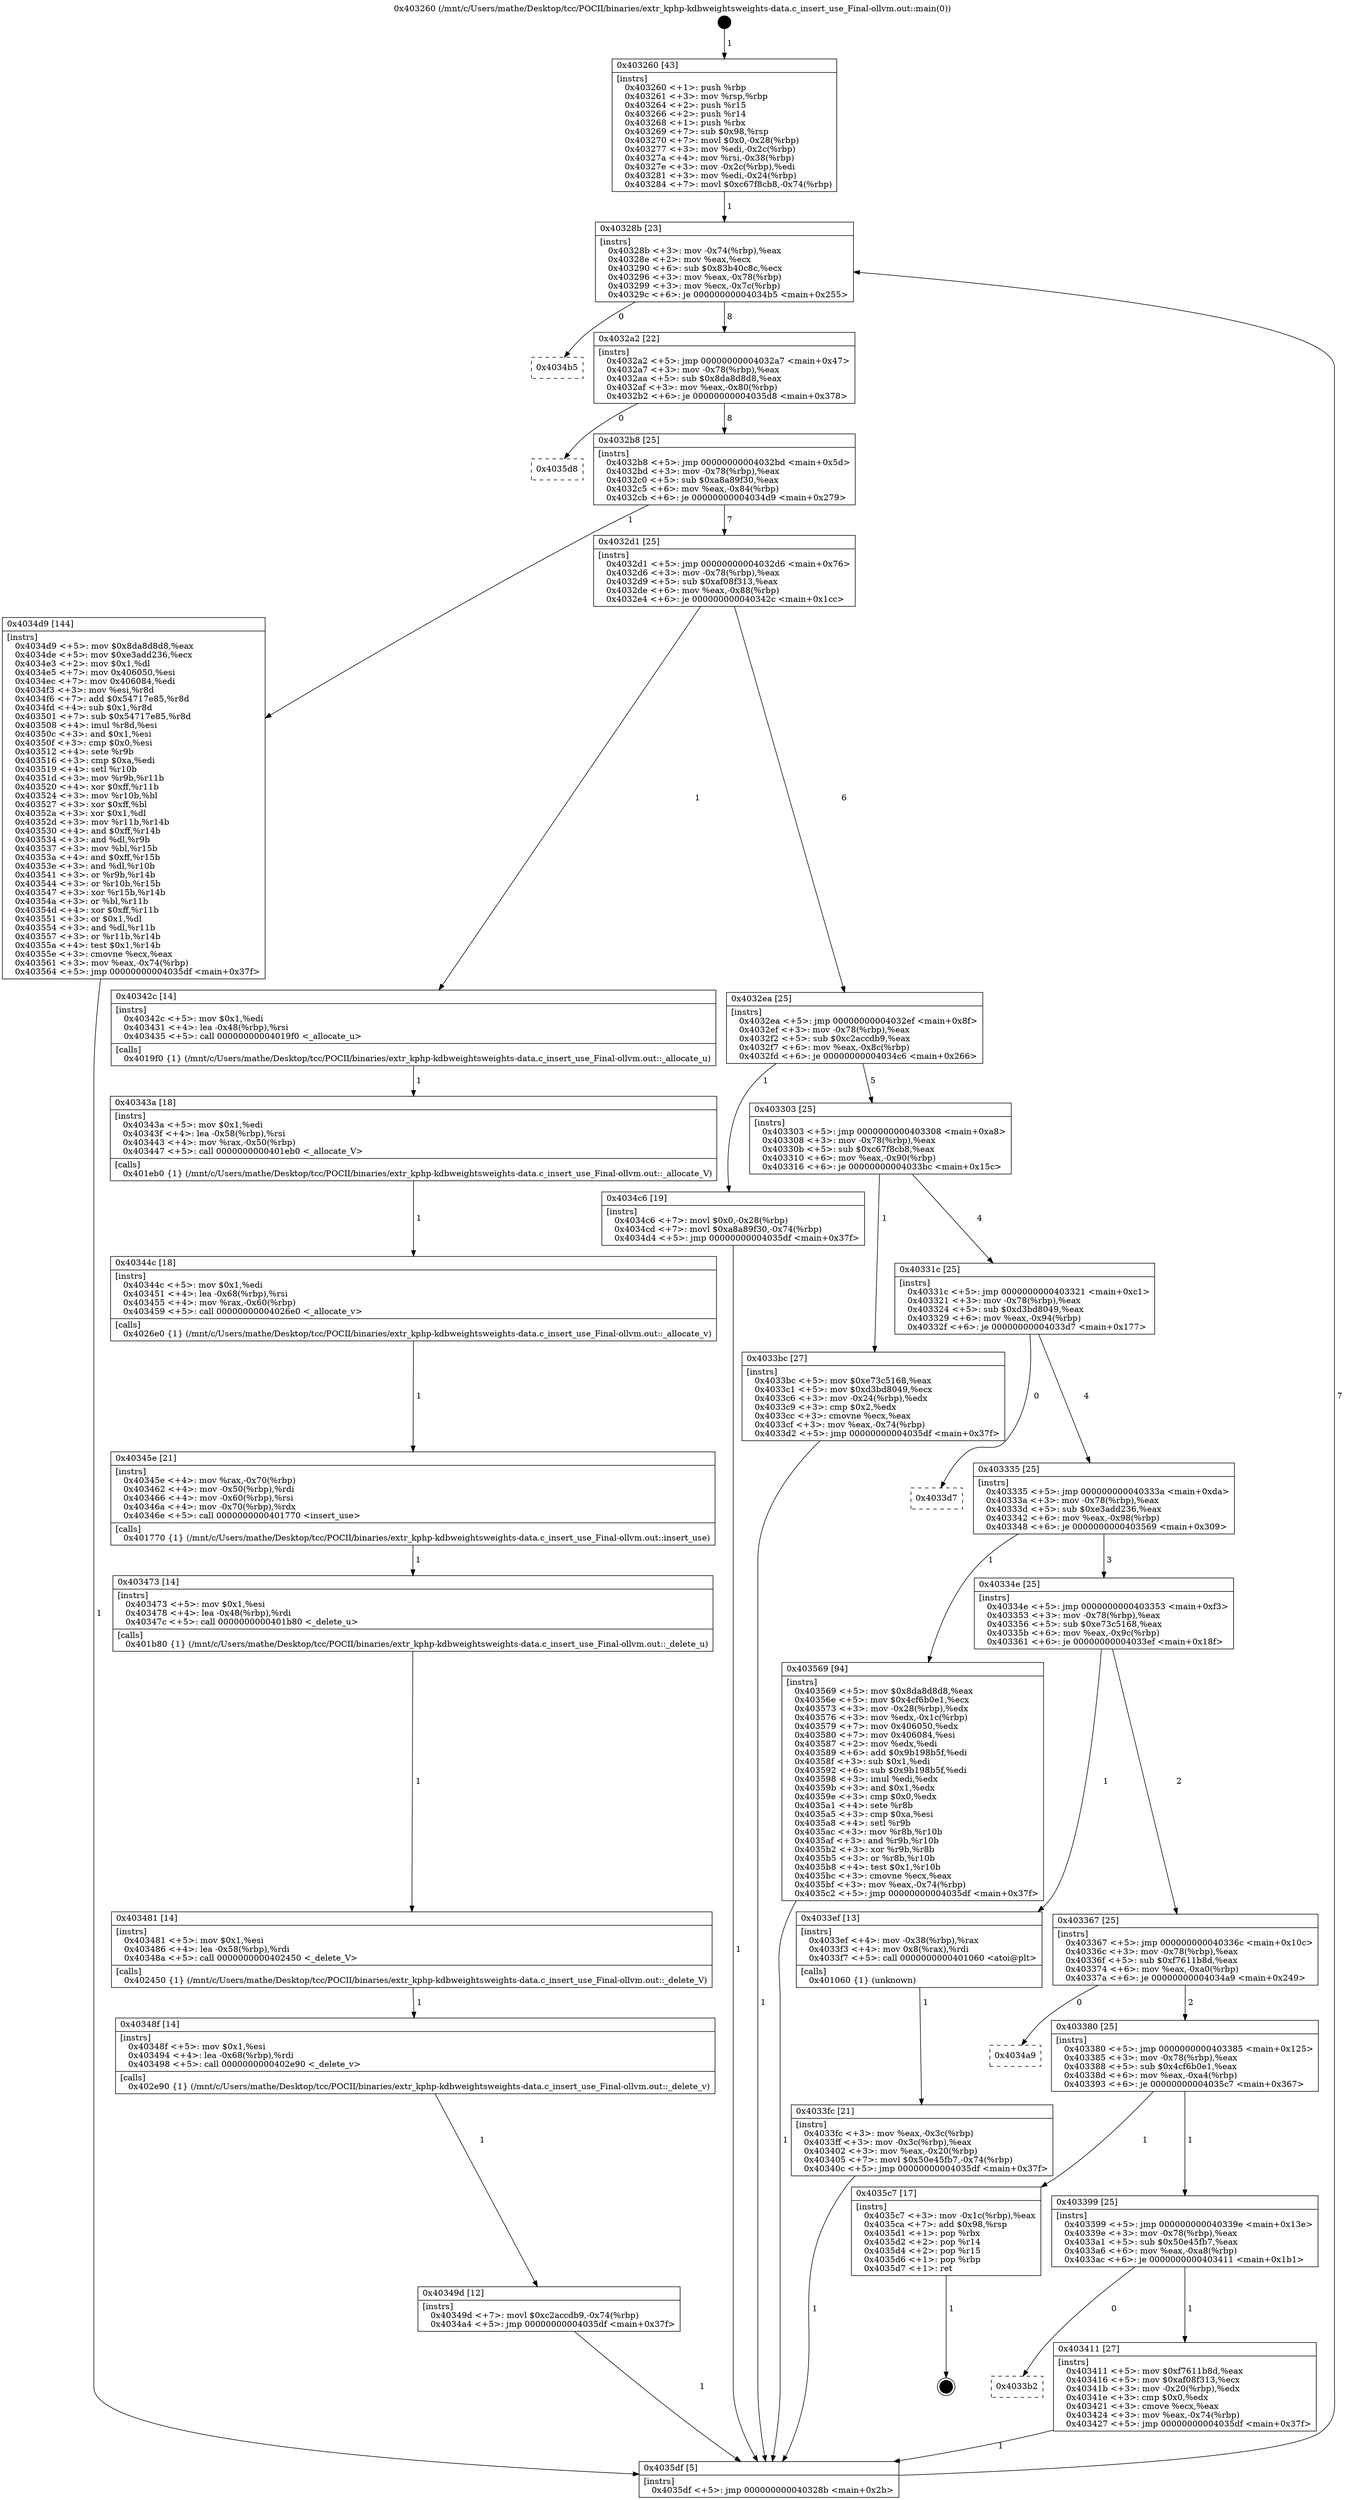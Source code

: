 digraph "0x403260" {
  label = "0x403260 (/mnt/c/Users/mathe/Desktop/tcc/POCII/binaries/extr_kphp-kdbweightsweights-data.c_insert_use_Final-ollvm.out::main(0))"
  labelloc = "t"
  node[shape=record]

  Entry [label="",width=0.3,height=0.3,shape=circle,fillcolor=black,style=filled]
  "0x40328b" [label="{
     0x40328b [23]\l
     | [instrs]\l
     &nbsp;&nbsp;0x40328b \<+3\>: mov -0x74(%rbp),%eax\l
     &nbsp;&nbsp;0x40328e \<+2\>: mov %eax,%ecx\l
     &nbsp;&nbsp;0x403290 \<+6\>: sub $0x83b40c8c,%ecx\l
     &nbsp;&nbsp;0x403296 \<+3\>: mov %eax,-0x78(%rbp)\l
     &nbsp;&nbsp;0x403299 \<+3\>: mov %ecx,-0x7c(%rbp)\l
     &nbsp;&nbsp;0x40329c \<+6\>: je 00000000004034b5 \<main+0x255\>\l
  }"]
  "0x4034b5" [label="{
     0x4034b5\l
  }", style=dashed]
  "0x4032a2" [label="{
     0x4032a2 [22]\l
     | [instrs]\l
     &nbsp;&nbsp;0x4032a2 \<+5\>: jmp 00000000004032a7 \<main+0x47\>\l
     &nbsp;&nbsp;0x4032a7 \<+3\>: mov -0x78(%rbp),%eax\l
     &nbsp;&nbsp;0x4032aa \<+5\>: sub $0x8da8d8d8,%eax\l
     &nbsp;&nbsp;0x4032af \<+3\>: mov %eax,-0x80(%rbp)\l
     &nbsp;&nbsp;0x4032b2 \<+6\>: je 00000000004035d8 \<main+0x378\>\l
  }"]
  Exit [label="",width=0.3,height=0.3,shape=circle,fillcolor=black,style=filled,peripheries=2]
  "0x4035d8" [label="{
     0x4035d8\l
  }", style=dashed]
  "0x4032b8" [label="{
     0x4032b8 [25]\l
     | [instrs]\l
     &nbsp;&nbsp;0x4032b8 \<+5\>: jmp 00000000004032bd \<main+0x5d\>\l
     &nbsp;&nbsp;0x4032bd \<+3\>: mov -0x78(%rbp),%eax\l
     &nbsp;&nbsp;0x4032c0 \<+5\>: sub $0xa8a89f30,%eax\l
     &nbsp;&nbsp;0x4032c5 \<+6\>: mov %eax,-0x84(%rbp)\l
     &nbsp;&nbsp;0x4032cb \<+6\>: je 00000000004034d9 \<main+0x279\>\l
  }"]
  "0x40349d" [label="{
     0x40349d [12]\l
     | [instrs]\l
     &nbsp;&nbsp;0x40349d \<+7\>: movl $0xc2accdb9,-0x74(%rbp)\l
     &nbsp;&nbsp;0x4034a4 \<+5\>: jmp 00000000004035df \<main+0x37f\>\l
  }"]
  "0x4034d9" [label="{
     0x4034d9 [144]\l
     | [instrs]\l
     &nbsp;&nbsp;0x4034d9 \<+5\>: mov $0x8da8d8d8,%eax\l
     &nbsp;&nbsp;0x4034de \<+5\>: mov $0xe3add236,%ecx\l
     &nbsp;&nbsp;0x4034e3 \<+2\>: mov $0x1,%dl\l
     &nbsp;&nbsp;0x4034e5 \<+7\>: mov 0x406050,%esi\l
     &nbsp;&nbsp;0x4034ec \<+7\>: mov 0x406084,%edi\l
     &nbsp;&nbsp;0x4034f3 \<+3\>: mov %esi,%r8d\l
     &nbsp;&nbsp;0x4034f6 \<+7\>: add $0x54717e85,%r8d\l
     &nbsp;&nbsp;0x4034fd \<+4\>: sub $0x1,%r8d\l
     &nbsp;&nbsp;0x403501 \<+7\>: sub $0x54717e85,%r8d\l
     &nbsp;&nbsp;0x403508 \<+4\>: imul %r8d,%esi\l
     &nbsp;&nbsp;0x40350c \<+3\>: and $0x1,%esi\l
     &nbsp;&nbsp;0x40350f \<+3\>: cmp $0x0,%esi\l
     &nbsp;&nbsp;0x403512 \<+4\>: sete %r9b\l
     &nbsp;&nbsp;0x403516 \<+3\>: cmp $0xa,%edi\l
     &nbsp;&nbsp;0x403519 \<+4\>: setl %r10b\l
     &nbsp;&nbsp;0x40351d \<+3\>: mov %r9b,%r11b\l
     &nbsp;&nbsp;0x403520 \<+4\>: xor $0xff,%r11b\l
     &nbsp;&nbsp;0x403524 \<+3\>: mov %r10b,%bl\l
     &nbsp;&nbsp;0x403527 \<+3\>: xor $0xff,%bl\l
     &nbsp;&nbsp;0x40352a \<+3\>: xor $0x1,%dl\l
     &nbsp;&nbsp;0x40352d \<+3\>: mov %r11b,%r14b\l
     &nbsp;&nbsp;0x403530 \<+4\>: and $0xff,%r14b\l
     &nbsp;&nbsp;0x403534 \<+3\>: and %dl,%r9b\l
     &nbsp;&nbsp;0x403537 \<+3\>: mov %bl,%r15b\l
     &nbsp;&nbsp;0x40353a \<+4\>: and $0xff,%r15b\l
     &nbsp;&nbsp;0x40353e \<+3\>: and %dl,%r10b\l
     &nbsp;&nbsp;0x403541 \<+3\>: or %r9b,%r14b\l
     &nbsp;&nbsp;0x403544 \<+3\>: or %r10b,%r15b\l
     &nbsp;&nbsp;0x403547 \<+3\>: xor %r15b,%r14b\l
     &nbsp;&nbsp;0x40354a \<+3\>: or %bl,%r11b\l
     &nbsp;&nbsp;0x40354d \<+4\>: xor $0xff,%r11b\l
     &nbsp;&nbsp;0x403551 \<+3\>: or $0x1,%dl\l
     &nbsp;&nbsp;0x403554 \<+3\>: and %dl,%r11b\l
     &nbsp;&nbsp;0x403557 \<+3\>: or %r11b,%r14b\l
     &nbsp;&nbsp;0x40355a \<+4\>: test $0x1,%r14b\l
     &nbsp;&nbsp;0x40355e \<+3\>: cmovne %ecx,%eax\l
     &nbsp;&nbsp;0x403561 \<+3\>: mov %eax,-0x74(%rbp)\l
     &nbsp;&nbsp;0x403564 \<+5\>: jmp 00000000004035df \<main+0x37f\>\l
  }"]
  "0x4032d1" [label="{
     0x4032d1 [25]\l
     | [instrs]\l
     &nbsp;&nbsp;0x4032d1 \<+5\>: jmp 00000000004032d6 \<main+0x76\>\l
     &nbsp;&nbsp;0x4032d6 \<+3\>: mov -0x78(%rbp),%eax\l
     &nbsp;&nbsp;0x4032d9 \<+5\>: sub $0xaf08f313,%eax\l
     &nbsp;&nbsp;0x4032de \<+6\>: mov %eax,-0x88(%rbp)\l
     &nbsp;&nbsp;0x4032e4 \<+6\>: je 000000000040342c \<main+0x1cc\>\l
  }"]
  "0x40348f" [label="{
     0x40348f [14]\l
     | [instrs]\l
     &nbsp;&nbsp;0x40348f \<+5\>: mov $0x1,%esi\l
     &nbsp;&nbsp;0x403494 \<+4\>: lea -0x68(%rbp),%rdi\l
     &nbsp;&nbsp;0x403498 \<+5\>: call 0000000000402e90 \<_delete_v\>\l
     | [calls]\l
     &nbsp;&nbsp;0x402e90 \{1\} (/mnt/c/Users/mathe/Desktop/tcc/POCII/binaries/extr_kphp-kdbweightsweights-data.c_insert_use_Final-ollvm.out::_delete_v)\l
  }"]
  "0x40342c" [label="{
     0x40342c [14]\l
     | [instrs]\l
     &nbsp;&nbsp;0x40342c \<+5\>: mov $0x1,%edi\l
     &nbsp;&nbsp;0x403431 \<+4\>: lea -0x48(%rbp),%rsi\l
     &nbsp;&nbsp;0x403435 \<+5\>: call 00000000004019f0 \<_allocate_u\>\l
     | [calls]\l
     &nbsp;&nbsp;0x4019f0 \{1\} (/mnt/c/Users/mathe/Desktop/tcc/POCII/binaries/extr_kphp-kdbweightsweights-data.c_insert_use_Final-ollvm.out::_allocate_u)\l
  }"]
  "0x4032ea" [label="{
     0x4032ea [25]\l
     | [instrs]\l
     &nbsp;&nbsp;0x4032ea \<+5\>: jmp 00000000004032ef \<main+0x8f\>\l
     &nbsp;&nbsp;0x4032ef \<+3\>: mov -0x78(%rbp),%eax\l
     &nbsp;&nbsp;0x4032f2 \<+5\>: sub $0xc2accdb9,%eax\l
     &nbsp;&nbsp;0x4032f7 \<+6\>: mov %eax,-0x8c(%rbp)\l
     &nbsp;&nbsp;0x4032fd \<+6\>: je 00000000004034c6 \<main+0x266\>\l
  }"]
  "0x403481" [label="{
     0x403481 [14]\l
     | [instrs]\l
     &nbsp;&nbsp;0x403481 \<+5\>: mov $0x1,%esi\l
     &nbsp;&nbsp;0x403486 \<+4\>: lea -0x58(%rbp),%rdi\l
     &nbsp;&nbsp;0x40348a \<+5\>: call 0000000000402450 \<_delete_V\>\l
     | [calls]\l
     &nbsp;&nbsp;0x402450 \{1\} (/mnt/c/Users/mathe/Desktop/tcc/POCII/binaries/extr_kphp-kdbweightsweights-data.c_insert_use_Final-ollvm.out::_delete_V)\l
  }"]
  "0x4034c6" [label="{
     0x4034c6 [19]\l
     | [instrs]\l
     &nbsp;&nbsp;0x4034c6 \<+7\>: movl $0x0,-0x28(%rbp)\l
     &nbsp;&nbsp;0x4034cd \<+7\>: movl $0xa8a89f30,-0x74(%rbp)\l
     &nbsp;&nbsp;0x4034d4 \<+5\>: jmp 00000000004035df \<main+0x37f\>\l
  }"]
  "0x403303" [label="{
     0x403303 [25]\l
     | [instrs]\l
     &nbsp;&nbsp;0x403303 \<+5\>: jmp 0000000000403308 \<main+0xa8\>\l
     &nbsp;&nbsp;0x403308 \<+3\>: mov -0x78(%rbp),%eax\l
     &nbsp;&nbsp;0x40330b \<+5\>: sub $0xc67f8cb8,%eax\l
     &nbsp;&nbsp;0x403310 \<+6\>: mov %eax,-0x90(%rbp)\l
     &nbsp;&nbsp;0x403316 \<+6\>: je 00000000004033bc \<main+0x15c\>\l
  }"]
  "0x403473" [label="{
     0x403473 [14]\l
     | [instrs]\l
     &nbsp;&nbsp;0x403473 \<+5\>: mov $0x1,%esi\l
     &nbsp;&nbsp;0x403478 \<+4\>: lea -0x48(%rbp),%rdi\l
     &nbsp;&nbsp;0x40347c \<+5\>: call 0000000000401b80 \<_delete_u\>\l
     | [calls]\l
     &nbsp;&nbsp;0x401b80 \{1\} (/mnt/c/Users/mathe/Desktop/tcc/POCII/binaries/extr_kphp-kdbweightsweights-data.c_insert_use_Final-ollvm.out::_delete_u)\l
  }"]
  "0x4033bc" [label="{
     0x4033bc [27]\l
     | [instrs]\l
     &nbsp;&nbsp;0x4033bc \<+5\>: mov $0xe73c5168,%eax\l
     &nbsp;&nbsp;0x4033c1 \<+5\>: mov $0xd3bd8049,%ecx\l
     &nbsp;&nbsp;0x4033c6 \<+3\>: mov -0x24(%rbp),%edx\l
     &nbsp;&nbsp;0x4033c9 \<+3\>: cmp $0x2,%edx\l
     &nbsp;&nbsp;0x4033cc \<+3\>: cmovne %ecx,%eax\l
     &nbsp;&nbsp;0x4033cf \<+3\>: mov %eax,-0x74(%rbp)\l
     &nbsp;&nbsp;0x4033d2 \<+5\>: jmp 00000000004035df \<main+0x37f\>\l
  }"]
  "0x40331c" [label="{
     0x40331c [25]\l
     | [instrs]\l
     &nbsp;&nbsp;0x40331c \<+5\>: jmp 0000000000403321 \<main+0xc1\>\l
     &nbsp;&nbsp;0x403321 \<+3\>: mov -0x78(%rbp),%eax\l
     &nbsp;&nbsp;0x403324 \<+5\>: sub $0xd3bd8049,%eax\l
     &nbsp;&nbsp;0x403329 \<+6\>: mov %eax,-0x94(%rbp)\l
     &nbsp;&nbsp;0x40332f \<+6\>: je 00000000004033d7 \<main+0x177\>\l
  }"]
  "0x4035df" [label="{
     0x4035df [5]\l
     | [instrs]\l
     &nbsp;&nbsp;0x4035df \<+5\>: jmp 000000000040328b \<main+0x2b\>\l
  }"]
  "0x403260" [label="{
     0x403260 [43]\l
     | [instrs]\l
     &nbsp;&nbsp;0x403260 \<+1\>: push %rbp\l
     &nbsp;&nbsp;0x403261 \<+3\>: mov %rsp,%rbp\l
     &nbsp;&nbsp;0x403264 \<+2\>: push %r15\l
     &nbsp;&nbsp;0x403266 \<+2\>: push %r14\l
     &nbsp;&nbsp;0x403268 \<+1\>: push %rbx\l
     &nbsp;&nbsp;0x403269 \<+7\>: sub $0x98,%rsp\l
     &nbsp;&nbsp;0x403270 \<+7\>: movl $0x0,-0x28(%rbp)\l
     &nbsp;&nbsp;0x403277 \<+3\>: mov %edi,-0x2c(%rbp)\l
     &nbsp;&nbsp;0x40327a \<+4\>: mov %rsi,-0x38(%rbp)\l
     &nbsp;&nbsp;0x40327e \<+3\>: mov -0x2c(%rbp),%edi\l
     &nbsp;&nbsp;0x403281 \<+3\>: mov %edi,-0x24(%rbp)\l
     &nbsp;&nbsp;0x403284 \<+7\>: movl $0xc67f8cb8,-0x74(%rbp)\l
  }"]
  "0x40345e" [label="{
     0x40345e [21]\l
     | [instrs]\l
     &nbsp;&nbsp;0x40345e \<+4\>: mov %rax,-0x70(%rbp)\l
     &nbsp;&nbsp;0x403462 \<+4\>: mov -0x50(%rbp),%rdi\l
     &nbsp;&nbsp;0x403466 \<+4\>: mov -0x60(%rbp),%rsi\l
     &nbsp;&nbsp;0x40346a \<+4\>: mov -0x70(%rbp),%rdx\l
     &nbsp;&nbsp;0x40346e \<+5\>: call 0000000000401770 \<insert_use\>\l
     | [calls]\l
     &nbsp;&nbsp;0x401770 \{1\} (/mnt/c/Users/mathe/Desktop/tcc/POCII/binaries/extr_kphp-kdbweightsweights-data.c_insert_use_Final-ollvm.out::insert_use)\l
  }"]
  "0x4033d7" [label="{
     0x4033d7\l
  }", style=dashed]
  "0x403335" [label="{
     0x403335 [25]\l
     | [instrs]\l
     &nbsp;&nbsp;0x403335 \<+5\>: jmp 000000000040333a \<main+0xda\>\l
     &nbsp;&nbsp;0x40333a \<+3\>: mov -0x78(%rbp),%eax\l
     &nbsp;&nbsp;0x40333d \<+5\>: sub $0xe3add236,%eax\l
     &nbsp;&nbsp;0x403342 \<+6\>: mov %eax,-0x98(%rbp)\l
     &nbsp;&nbsp;0x403348 \<+6\>: je 0000000000403569 \<main+0x309\>\l
  }"]
  "0x40344c" [label="{
     0x40344c [18]\l
     | [instrs]\l
     &nbsp;&nbsp;0x40344c \<+5\>: mov $0x1,%edi\l
     &nbsp;&nbsp;0x403451 \<+4\>: lea -0x68(%rbp),%rsi\l
     &nbsp;&nbsp;0x403455 \<+4\>: mov %rax,-0x60(%rbp)\l
     &nbsp;&nbsp;0x403459 \<+5\>: call 00000000004026e0 \<_allocate_v\>\l
     | [calls]\l
     &nbsp;&nbsp;0x4026e0 \{1\} (/mnt/c/Users/mathe/Desktop/tcc/POCII/binaries/extr_kphp-kdbweightsweights-data.c_insert_use_Final-ollvm.out::_allocate_v)\l
  }"]
  "0x403569" [label="{
     0x403569 [94]\l
     | [instrs]\l
     &nbsp;&nbsp;0x403569 \<+5\>: mov $0x8da8d8d8,%eax\l
     &nbsp;&nbsp;0x40356e \<+5\>: mov $0x4cf6b0e1,%ecx\l
     &nbsp;&nbsp;0x403573 \<+3\>: mov -0x28(%rbp),%edx\l
     &nbsp;&nbsp;0x403576 \<+3\>: mov %edx,-0x1c(%rbp)\l
     &nbsp;&nbsp;0x403579 \<+7\>: mov 0x406050,%edx\l
     &nbsp;&nbsp;0x403580 \<+7\>: mov 0x406084,%esi\l
     &nbsp;&nbsp;0x403587 \<+2\>: mov %edx,%edi\l
     &nbsp;&nbsp;0x403589 \<+6\>: add $0x9b198b5f,%edi\l
     &nbsp;&nbsp;0x40358f \<+3\>: sub $0x1,%edi\l
     &nbsp;&nbsp;0x403592 \<+6\>: sub $0x9b198b5f,%edi\l
     &nbsp;&nbsp;0x403598 \<+3\>: imul %edi,%edx\l
     &nbsp;&nbsp;0x40359b \<+3\>: and $0x1,%edx\l
     &nbsp;&nbsp;0x40359e \<+3\>: cmp $0x0,%edx\l
     &nbsp;&nbsp;0x4035a1 \<+4\>: sete %r8b\l
     &nbsp;&nbsp;0x4035a5 \<+3\>: cmp $0xa,%esi\l
     &nbsp;&nbsp;0x4035a8 \<+4\>: setl %r9b\l
     &nbsp;&nbsp;0x4035ac \<+3\>: mov %r8b,%r10b\l
     &nbsp;&nbsp;0x4035af \<+3\>: and %r9b,%r10b\l
     &nbsp;&nbsp;0x4035b2 \<+3\>: xor %r9b,%r8b\l
     &nbsp;&nbsp;0x4035b5 \<+3\>: or %r8b,%r10b\l
     &nbsp;&nbsp;0x4035b8 \<+4\>: test $0x1,%r10b\l
     &nbsp;&nbsp;0x4035bc \<+3\>: cmovne %ecx,%eax\l
     &nbsp;&nbsp;0x4035bf \<+3\>: mov %eax,-0x74(%rbp)\l
     &nbsp;&nbsp;0x4035c2 \<+5\>: jmp 00000000004035df \<main+0x37f\>\l
  }"]
  "0x40334e" [label="{
     0x40334e [25]\l
     | [instrs]\l
     &nbsp;&nbsp;0x40334e \<+5\>: jmp 0000000000403353 \<main+0xf3\>\l
     &nbsp;&nbsp;0x403353 \<+3\>: mov -0x78(%rbp),%eax\l
     &nbsp;&nbsp;0x403356 \<+5\>: sub $0xe73c5168,%eax\l
     &nbsp;&nbsp;0x40335b \<+6\>: mov %eax,-0x9c(%rbp)\l
     &nbsp;&nbsp;0x403361 \<+6\>: je 00000000004033ef \<main+0x18f\>\l
  }"]
  "0x40343a" [label="{
     0x40343a [18]\l
     | [instrs]\l
     &nbsp;&nbsp;0x40343a \<+5\>: mov $0x1,%edi\l
     &nbsp;&nbsp;0x40343f \<+4\>: lea -0x58(%rbp),%rsi\l
     &nbsp;&nbsp;0x403443 \<+4\>: mov %rax,-0x50(%rbp)\l
     &nbsp;&nbsp;0x403447 \<+5\>: call 0000000000401eb0 \<_allocate_V\>\l
     | [calls]\l
     &nbsp;&nbsp;0x401eb0 \{1\} (/mnt/c/Users/mathe/Desktop/tcc/POCII/binaries/extr_kphp-kdbweightsweights-data.c_insert_use_Final-ollvm.out::_allocate_V)\l
  }"]
  "0x4033ef" [label="{
     0x4033ef [13]\l
     | [instrs]\l
     &nbsp;&nbsp;0x4033ef \<+4\>: mov -0x38(%rbp),%rax\l
     &nbsp;&nbsp;0x4033f3 \<+4\>: mov 0x8(%rax),%rdi\l
     &nbsp;&nbsp;0x4033f7 \<+5\>: call 0000000000401060 \<atoi@plt\>\l
     | [calls]\l
     &nbsp;&nbsp;0x401060 \{1\} (unknown)\l
  }"]
  "0x403367" [label="{
     0x403367 [25]\l
     | [instrs]\l
     &nbsp;&nbsp;0x403367 \<+5\>: jmp 000000000040336c \<main+0x10c\>\l
     &nbsp;&nbsp;0x40336c \<+3\>: mov -0x78(%rbp),%eax\l
     &nbsp;&nbsp;0x40336f \<+5\>: sub $0xf7611b8d,%eax\l
     &nbsp;&nbsp;0x403374 \<+6\>: mov %eax,-0xa0(%rbp)\l
     &nbsp;&nbsp;0x40337a \<+6\>: je 00000000004034a9 \<main+0x249\>\l
  }"]
  "0x4033fc" [label="{
     0x4033fc [21]\l
     | [instrs]\l
     &nbsp;&nbsp;0x4033fc \<+3\>: mov %eax,-0x3c(%rbp)\l
     &nbsp;&nbsp;0x4033ff \<+3\>: mov -0x3c(%rbp),%eax\l
     &nbsp;&nbsp;0x403402 \<+3\>: mov %eax,-0x20(%rbp)\l
     &nbsp;&nbsp;0x403405 \<+7\>: movl $0x50e45fb7,-0x74(%rbp)\l
     &nbsp;&nbsp;0x40340c \<+5\>: jmp 00000000004035df \<main+0x37f\>\l
  }"]
  "0x4033b2" [label="{
     0x4033b2\l
  }", style=dashed]
  "0x4034a9" [label="{
     0x4034a9\l
  }", style=dashed]
  "0x403380" [label="{
     0x403380 [25]\l
     | [instrs]\l
     &nbsp;&nbsp;0x403380 \<+5\>: jmp 0000000000403385 \<main+0x125\>\l
     &nbsp;&nbsp;0x403385 \<+3\>: mov -0x78(%rbp),%eax\l
     &nbsp;&nbsp;0x403388 \<+5\>: sub $0x4cf6b0e1,%eax\l
     &nbsp;&nbsp;0x40338d \<+6\>: mov %eax,-0xa4(%rbp)\l
     &nbsp;&nbsp;0x403393 \<+6\>: je 00000000004035c7 \<main+0x367\>\l
  }"]
  "0x403411" [label="{
     0x403411 [27]\l
     | [instrs]\l
     &nbsp;&nbsp;0x403411 \<+5\>: mov $0xf7611b8d,%eax\l
     &nbsp;&nbsp;0x403416 \<+5\>: mov $0xaf08f313,%ecx\l
     &nbsp;&nbsp;0x40341b \<+3\>: mov -0x20(%rbp),%edx\l
     &nbsp;&nbsp;0x40341e \<+3\>: cmp $0x0,%edx\l
     &nbsp;&nbsp;0x403421 \<+3\>: cmove %ecx,%eax\l
     &nbsp;&nbsp;0x403424 \<+3\>: mov %eax,-0x74(%rbp)\l
     &nbsp;&nbsp;0x403427 \<+5\>: jmp 00000000004035df \<main+0x37f\>\l
  }"]
  "0x4035c7" [label="{
     0x4035c7 [17]\l
     | [instrs]\l
     &nbsp;&nbsp;0x4035c7 \<+3\>: mov -0x1c(%rbp),%eax\l
     &nbsp;&nbsp;0x4035ca \<+7\>: add $0x98,%rsp\l
     &nbsp;&nbsp;0x4035d1 \<+1\>: pop %rbx\l
     &nbsp;&nbsp;0x4035d2 \<+2\>: pop %r14\l
     &nbsp;&nbsp;0x4035d4 \<+2\>: pop %r15\l
     &nbsp;&nbsp;0x4035d6 \<+1\>: pop %rbp\l
     &nbsp;&nbsp;0x4035d7 \<+1\>: ret\l
  }"]
  "0x403399" [label="{
     0x403399 [25]\l
     | [instrs]\l
     &nbsp;&nbsp;0x403399 \<+5\>: jmp 000000000040339e \<main+0x13e\>\l
     &nbsp;&nbsp;0x40339e \<+3\>: mov -0x78(%rbp),%eax\l
     &nbsp;&nbsp;0x4033a1 \<+5\>: sub $0x50e45fb7,%eax\l
     &nbsp;&nbsp;0x4033a6 \<+6\>: mov %eax,-0xa8(%rbp)\l
     &nbsp;&nbsp;0x4033ac \<+6\>: je 0000000000403411 \<main+0x1b1\>\l
  }"]
  Entry -> "0x403260" [label=" 1"]
  "0x40328b" -> "0x4034b5" [label=" 0"]
  "0x40328b" -> "0x4032a2" [label=" 8"]
  "0x4035c7" -> Exit [label=" 1"]
  "0x4032a2" -> "0x4035d8" [label=" 0"]
  "0x4032a2" -> "0x4032b8" [label=" 8"]
  "0x403569" -> "0x4035df" [label=" 1"]
  "0x4032b8" -> "0x4034d9" [label=" 1"]
  "0x4032b8" -> "0x4032d1" [label=" 7"]
  "0x4034d9" -> "0x4035df" [label=" 1"]
  "0x4032d1" -> "0x40342c" [label=" 1"]
  "0x4032d1" -> "0x4032ea" [label=" 6"]
  "0x4034c6" -> "0x4035df" [label=" 1"]
  "0x4032ea" -> "0x4034c6" [label=" 1"]
  "0x4032ea" -> "0x403303" [label=" 5"]
  "0x40349d" -> "0x4035df" [label=" 1"]
  "0x403303" -> "0x4033bc" [label=" 1"]
  "0x403303" -> "0x40331c" [label=" 4"]
  "0x4033bc" -> "0x4035df" [label=" 1"]
  "0x403260" -> "0x40328b" [label=" 1"]
  "0x4035df" -> "0x40328b" [label=" 7"]
  "0x40348f" -> "0x40349d" [label=" 1"]
  "0x40331c" -> "0x4033d7" [label=" 0"]
  "0x40331c" -> "0x403335" [label=" 4"]
  "0x403481" -> "0x40348f" [label=" 1"]
  "0x403335" -> "0x403569" [label=" 1"]
  "0x403335" -> "0x40334e" [label=" 3"]
  "0x403473" -> "0x403481" [label=" 1"]
  "0x40334e" -> "0x4033ef" [label=" 1"]
  "0x40334e" -> "0x403367" [label=" 2"]
  "0x4033ef" -> "0x4033fc" [label=" 1"]
  "0x4033fc" -> "0x4035df" [label=" 1"]
  "0x40345e" -> "0x403473" [label=" 1"]
  "0x403367" -> "0x4034a9" [label=" 0"]
  "0x403367" -> "0x403380" [label=" 2"]
  "0x40344c" -> "0x40345e" [label=" 1"]
  "0x403380" -> "0x4035c7" [label=" 1"]
  "0x403380" -> "0x403399" [label=" 1"]
  "0x40343a" -> "0x40344c" [label=" 1"]
  "0x403399" -> "0x403411" [label=" 1"]
  "0x403399" -> "0x4033b2" [label=" 0"]
  "0x403411" -> "0x4035df" [label=" 1"]
  "0x40342c" -> "0x40343a" [label=" 1"]
}
